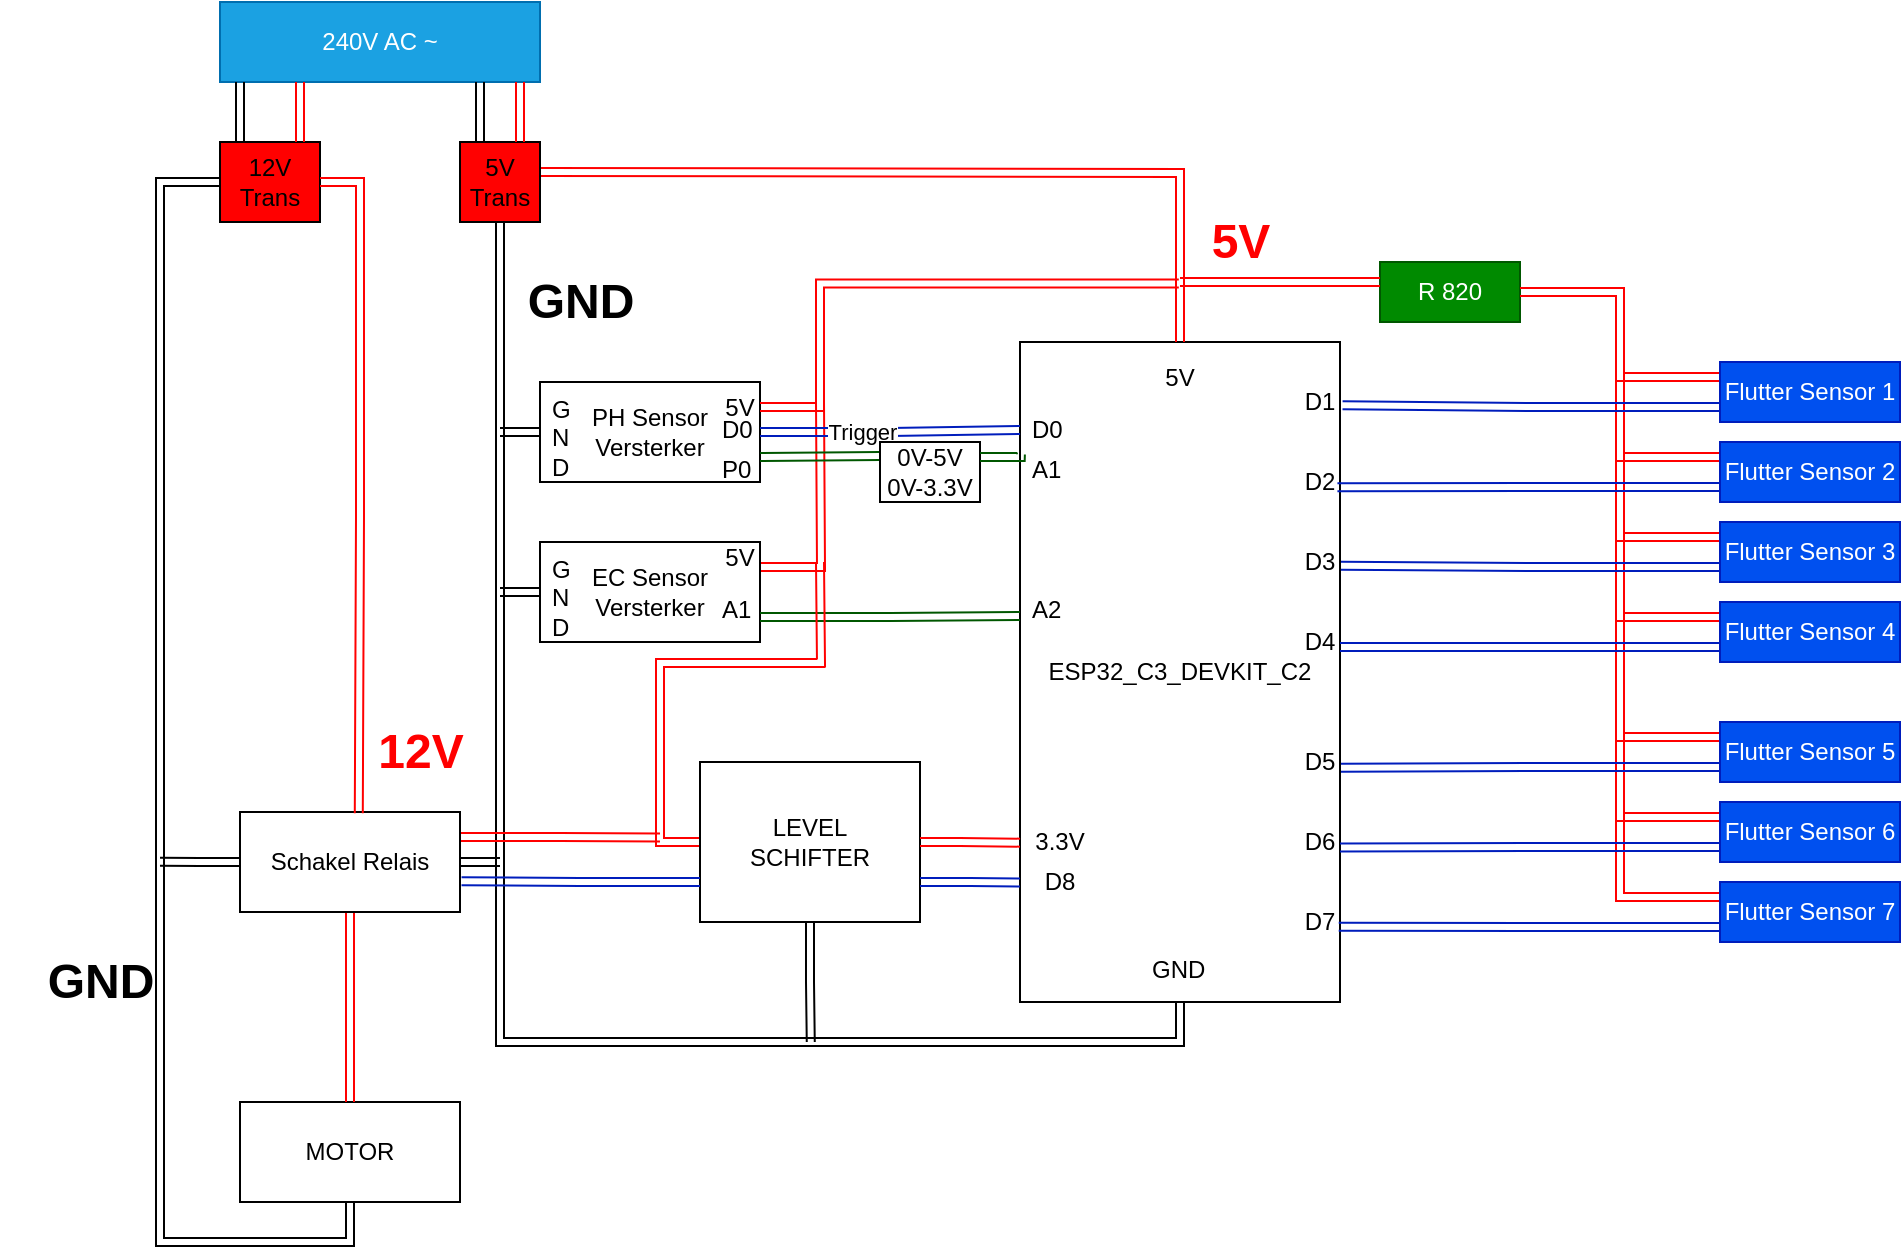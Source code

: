 <mxfile version="24.7.17">
  <diagram name="Pagina-1" id="FTkDus6LmI__mnNcwHTE">
    <mxGraphModel dx="1930" dy="632" grid="1" gridSize="10" guides="1" tooltips="1" connect="1" arrows="1" fold="1" page="1" pageScale="1" pageWidth="827" pageHeight="1169" math="0" shadow="0">
      <root>
        <mxCell id="0" />
        <mxCell id="1" parent="0" />
        <mxCell id="SRVCZ6UlInMh2GYLfJY8-57" style="edgeStyle=orthogonalEdgeStyle;rounded=0;orthogonalLoop=1;jettySize=auto;html=1;exitX=1;exitY=0.5;exitDx=0;exitDy=0;entryX=0;entryY=0.25;entryDx=0;entryDy=0;shape=link;strokeColor=#ff0000;" parent="1" source="SRVCZ6UlInMh2GYLfJY8-30" target="SRVCZ6UlInMh2GYLfJY8-31" edge="1">
          <mxGeometry relative="1" as="geometry" />
        </mxCell>
        <mxCell id="SRVCZ6UlInMh2GYLfJY8-30" value="R 820" style="html=1;whiteSpace=wrap;fillColor=#008a00;strokeColor=#005700;fontColor=#ffffff;" parent="1" vertex="1">
          <mxGeometry x="500" y="140" width="70" height="30" as="geometry" />
        </mxCell>
        <mxCell id="SRVCZ6UlInMh2GYLfJY8-31" value="Flutter Sensor 1" style="html=1;whiteSpace=wrap;fillColor=#0050ef;fontColor=#ffffff;strokeColor=#001DBC;" parent="1" vertex="1">
          <mxGeometry x="670" y="190" width="90" height="30" as="geometry" />
        </mxCell>
        <mxCell id="SRVCZ6UlInMh2GYLfJY8-65" style="edgeStyle=orthogonalEdgeStyle;rounded=0;orthogonalLoop=1;jettySize=auto;html=1;exitX=0;exitY=0.25;exitDx=0;exitDy=0;entryX=1;entryY=0.5;entryDx=0;entryDy=0;shape=link;strokeColor=#ff0000;" parent="1" source="SRVCZ6UlInMh2GYLfJY8-32" target="SRVCZ6UlInMh2GYLfJY8-30" edge="1">
          <mxGeometry relative="1" as="geometry" />
        </mxCell>
        <mxCell id="SRVCZ6UlInMh2GYLfJY8-32" value="Flutter Sensor 2" style="html=1;whiteSpace=wrap;fillColor=#0050ef;fontColor=#ffffff;strokeColor=#001DBC;" parent="1" vertex="1">
          <mxGeometry x="670" y="230" width="90" height="30" as="geometry" />
        </mxCell>
        <mxCell id="SRVCZ6UlInMh2GYLfJY8-60" style="edgeStyle=orthogonalEdgeStyle;rounded=0;orthogonalLoop=1;jettySize=auto;html=1;entryX=1;entryY=0.5;entryDx=0;entryDy=0;shape=link;strokeColor=#ff0000;exitX=0;exitY=0.25;exitDx=0;exitDy=0;" parent="1" source="SRVCZ6UlInMh2GYLfJY8-33" target="SRVCZ6UlInMh2GYLfJY8-30" edge="1">
          <mxGeometry relative="1" as="geometry" />
        </mxCell>
        <mxCell id="SRVCZ6UlInMh2GYLfJY8-33" value="Flutter Sensor 3" style="html=1;whiteSpace=wrap;fillColor=#0050ef;fontColor=#ffffff;strokeColor=#001DBC;" parent="1" vertex="1">
          <mxGeometry x="670" y="270" width="90" height="30" as="geometry" />
        </mxCell>
        <mxCell id="SRVCZ6UlInMh2GYLfJY8-61" style="edgeStyle=orthogonalEdgeStyle;rounded=0;orthogonalLoop=1;jettySize=auto;html=1;entryX=1;entryY=0.5;entryDx=0;entryDy=0;shape=link;strokeColor=#ff0000;exitX=0;exitY=0.25;exitDx=0;exitDy=0;" parent="1" source="SRVCZ6UlInMh2GYLfJY8-34" target="SRVCZ6UlInMh2GYLfJY8-30" edge="1">
          <mxGeometry relative="1" as="geometry" />
        </mxCell>
        <mxCell id="SRVCZ6UlInMh2GYLfJY8-34" value="Flutter Sensor 4" style="html=1;whiteSpace=wrap;fillColor=#0050ef;fontColor=#ffffff;strokeColor=#001DBC;" parent="1" vertex="1">
          <mxGeometry x="670" y="310" width="90" height="30" as="geometry" />
        </mxCell>
        <mxCell id="SRVCZ6UlInMh2GYLfJY8-62" style="edgeStyle=orthogonalEdgeStyle;rounded=0;orthogonalLoop=1;jettySize=auto;html=1;entryX=1;entryY=0.5;entryDx=0;entryDy=0;shape=link;strokeColor=#ff0000;exitX=0;exitY=0.25;exitDx=0;exitDy=0;" parent="1" source="SRVCZ6UlInMh2GYLfJY8-35" target="SRVCZ6UlInMh2GYLfJY8-30" edge="1">
          <mxGeometry relative="1" as="geometry" />
        </mxCell>
        <mxCell id="SRVCZ6UlInMh2GYLfJY8-35" value="Flutter Sensor 5" style="html=1;whiteSpace=wrap;fillColor=#0050ef;fontColor=#ffffff;strokeColor=#001DBC;" parent="1" vertex="1">
          <mxGeometry x="670" y="370" width="90" height="30" as="geometry" />
        </mxCell>
        <mxCell id="SRVCZ6UlInMh2GYLfJY8-63" style="edgeStyle=orthogonalEdgeStyle;rounded=0;orthogonalLoop=1;jettySize=auto;html=1;entryX=1;entryY=0.5;entryDx=0;entryDy=0;shape=link;strokeColor=#ff0000;exitX=0;exitY=0.25;exitDx=0;exitDy=0;" parent="1" source="SRVCZ6UlInMh2GYLfJY8-36" target="SRVCZ6UlInMh2GYLfJY8-30" edge="1">
          <mxGeometry relative="1" as="geometry" />
        </mxCell>
        <mxCell id="SRVCZ6UlInMh2GYLfJY8-36" value="Flutter Sensor 6" style="html=1;whiteSpace=wrap;fillColor=#0050ef;fontColor=#ffffff;strokeColor=#001DBC;" parent="1" vertex="1">
          <mxGeometry x="670" y="410" width="90" height="30" as="geometry" />
        </mxCell>
        <mxCell id="SRVCZ6UlInMh2GYLfJY8-64" style="edgeStyle=orthogonalEdgeStyle;rounded=0;orthogonalLoop=1;jettySize=auto;html=1;entryX=1;entryY=0.5;entryDx=0;entryDy=0;shape=link;strokeColor=#ff0000;exitX=0;exitY=0.25;exitDx=0;exitDy=0;" parent="1" source="SRVCZ6UlInMh2GYLfJY8-37" target="SRVCZ6UlInMh2GYLfJY8-30" edge="1">
          <mxGeometry relative="1" as="geometry" />
        </mxCell>
        <mxCell id="SRVCZ6UlInMh2GYLfJY8-37" value="Flutter Sensor 7" style="html=1;whiteSpace=wrap;fillColor=#0050ef;fontColor=#ffffff;strokeColor=#001DBC;" parent="1" vertex="1">
          <mxGeometry x="670" y="450" width="90" height="30" as="geometry" />
        </mxCell>
        <mxCell id="SRVCZ6UlInMh2GYLfJY8-38" value="ESP32_C3_DEVKIT_C2" style="html=1;whiteSpace=wrap;" parent="1" vertex="1">
          <mxGeometry x="320" y="180" width="160" height="330" as="geometry" />
        </mxCell>
        <mxCell id="SRVCZ6UlInMh2GYLfJY8-52" value="" style="edgeStyle=orthogonalEdgeStyle;rounded=0;orthogonalLoop=1;jettySize=auto;exitX=1;exitY=0.25;exitDx=0;exitDy=0;strokeColor=#ff0000;html=1;shape=link;entryX=0.5;entryY=0;entryDx=0;entryDy=0;" parent="1" edge="1" target="SRVCZ6UlInMh2GYLfJY8-38">
          <mxGeometry relative="1" as="geometry">
            <mxPoint x="80" y="95" as="sourcePoint" />
            <mxPoint x="400" y="215" as="targetPoint" />
          </mxGeometry>
        </mxCell>
        <mxCell id="SRVCZ6UlInMh2GYLfJY8-93" style="edgeStyle=orthogonalEdgeStyle;rounded=0;orthogonalLoop=1;jettySize=auto;html=1;exitX=0.5;exitY=1;exitDx=0;exitDy=0;entryX=0.5;entryY=1;entryDx=0;entryDy=0;shape=link;" parent="1" source="SRVCZ6UlInMh2GYLfJY8-45" target="SRVCZ6UlInMh2GYLfJY8-38" edge="1">
          <mxGeometry relative="1" as="geometry" />
        </mxCell>
        <mxCell id="SRVCZ6UlInMh2GYLfJY8-45" value="5V&lt;div&gt;Trans&lt;/div&gt;" style="html=1;whiteSpace=wrap;fillColor=#ff0101;" parent="1" vertex="1">
          <mxGeometry x="40" y="80" width="40" height="40" as="geometry" />
        </mxCell>
        <mxCell id="SRVCZ6UlInMh2GYLfJY8-48" value="12V&lt;div&gt;Trans&lt;/div&gt;" style="html=1;whiteSpace=wrap;fillColor=#ff0000;" parent="1" vertex="1">
          <mxGeometry x="-80" y="80" width="50" height="40" as="geometry" />
        </mxCell>
        <mxCell id="SRVCZ6UlInMh2GYLfJY8-49" value="5V&lt;div&gt;&lt;br&gt;&lt;/div&gt;" style="text;html=1;align=center;verticalAlign=middle;whiteSpace=wrap;rounded=0;" parent="1" vertex="1">
          <mxGeometry x="370" y="190" width="60" height="30" as="geometry" />
        </mxCell>
        <mxCell id="SRVCZ6UlInMh2GYLfJY8-54" value="&lt;font color=&quot;#ff0000&quot;&gt;5V&lt;/font&gt;" style="text;strokeColor=none;fillColor=none;html=1;fontSize=24;fontStyle=1;verticalAlign=middle;align=center;" parent="1" vertex="1">
          <mxGeometry x="380" y="110" width="100" height="40" as="geometry" />
        </mxCell>
        <mxCell id="SRVCZ6UlInMh2GYLfJY8-56" value="" style="endArrow=classic;html=1;rounded=0;entryX=0;entryY=0.333;entryDx=0;entryDy=0;entryPerimeter=0;fontColor=#ff0000;strokeColor=#ff0000;shape=link;" parent="1" target="SRVCZ6UlInMh2GYLfJY8-30" edge="1">
          <mxGeometry width="50" height="50" relative="1" as="geometry">
            <mxPoint x="400" y="150" as="sourcePoint" />
            <mxPoint x="420" y="90" as="targetPoint" />
            <Array as="points">
              <mxPoint x="400" y="150" />
            </Array>
          </mxGeometry>
        </mxCell>
        <mxCell id="SRVCZ6UlInMh2GYLfJY8-67" style="edgeStyle=orthogonalEdgeStyle;rounded=0;orthogonalLoop=1;jettySize=auto;html=1;exitX=0;exitY=0.75;exitDx=0;exitDy=0;entryX=1.008;entryY=0.096;entryDx=0;entryDy=0;entryPerimeter=0;shape=link;fillColor=#0050ef;strokeColor=#001DBC;" parent="1" source="SRVCZ6UlInMh2GYLfJY8-31" target="SRVCZ6UlInMh2GYLfJY8-38" edge="1">
          <mxGeometry relative="1" as="geometry" />
        </mxCell>
        <mxCell id="SRVCZ6UlInMh2GYLfJY8-69" style="edgeStyle=orthogonalEdgeStyle;rounded=0;orthogonalLoop=1;jettySize=auto;html=1;exitX=0;exitY=0.75;exitDx=0;exitDy=0;entryX=1.003;entryY=0.339;entryDx=0;entryDy=0;entryPerimeter=0;shape=link;fillColor=#0050ef;strokeColor=#001DBC;" parent="1" source="SRVCZ6UlInMh2GYLfJY8-33" target="SRVCZ6UlInMh2GYLfJY8-38" edge="1">
          <mxGeometry relative="1" as="geometry" />
        </mxCell>
        <mxCell id="SRVCZ6UlInMh2GYLfJY8-70" style="edgeStyle=orthogonalEdgeStyle;rounded=0;orthogonalLoop=1;jettySize=auto;html=1;exitX=0;exitY=0.75;exitDx=0;exitDy=0;shape=link;fillColor=#0050ef;strokeColor=#001DBC;" parent="1" source="SRVCZ6UlInMh2GYLfJY8-34" target="SRVCZ6UlInMh2GYLfJY8-38" edge="1">
          <mxGeometry relative="1" as="geometry">
            <Array as="points">
              <mxPoint x="530" y="332" />
              <mxPoint x="530" y="332" />
            </Array>
          </mxGeometry>
        </mxCell>
        <mxCell id="SRVCZ6UlInMh2GYLfJY8-71" style="edgeStyle=orthogonalEdgeStyle;rounded=0;orthogonalLoop=1;jettySize=auto;html=1;exitX=0;exitY=0.75;exitDx=0;exitDy=0;entryX=1.003;entryY=0.645;entryDx=0;entryDy=0;entryPerimeter=0;shape=link;fillColor=#0050ef;strokeColor=#001DBC;" parent="1" source="SRVCZ6UlInMh2GYLfJY8-35" target="SRVCZ6UlInMh2GYLfJY8-38" edge="1">
          <mxGeometry relative="1" as="geometry" />
        </mxCell>
        <mxCell id="SRVCZ6UlInMh2GYLfJY8-72" style="edgeStyle=orthogonalEdgeStyle;rounded=0;orthogonalLoop=1;jettySize=auto;html=1;exitX=0;exitY=0.75;exitDx=0;exitDy=0;entryX=1;entryY=0.766;entryDx=0;entryDy=0;entryPerimeter=0;shape=link;fillColor=#0050ef;strokeColor=#001DBC;" parent="1" source="SRVCZ6UlInMh2GYLfJY8-36" target="SRVCZ6UlInMh2GYLfJY8-38" edge="1">
          <mxGeometry relative="1" as="geometry" />
        </mxCell>
        <mxCell id="SRVCZ6UlInMh2GYLfJY8-75" style="edgeStyle=orthogonalEdgeStyle;rounded=0;orthogonalLoop=1;jettySize=auto;html=1;exitX=0;exitY=0.75;exitDx=0;exitDy=0;entryX=0.992;entryY=0.22;entryDx=0;entryDy=0;entryPerimeter=0;shape=link;fillColor=#0050ef;strokeColor=#001DBC;" parent="1" source="SRVCZ6UlInMh2GYLfJY8-32" target="SRVCZ6UlInMh2GYLfJY8-38" edge="1">
          <mxGeometry relative="1" as="geometry" />
        </mxCell>
        <mxCell id="SRVCZ6UlInMh2GYLfJY8-77" style="edgeStyle=orthogonalEdgeStyle;rounded=0;orthogonalLoop=1;jettySize=auto;html=1;exitX=0;exitY=0.75;exitDx=0;exitDy=0;entryX=0.996;entryY=0.886;entryDx=0;entryDy=0;entryPerimeter=0;shape=link;fillColor=#0050ef;strokeColor=#001DBC;" parent="1" source="SRVCZ6UlInMh2GYLfJY8-37" target="SRVCZ6UlInMh2GYLfJY8-38" edge="1">
          <mxGeometry relative="1" as="geometry" />
        </mxCell>
        <mxCell id="SRVCZ6UlInMh2GYLfJY8-78" value="D1" style="text;html=1;align=center;verticalAlign=middle;whiteSpace=wrap;rounded=0;" parent="1" vertex="1">
          <mxGeometry x="450" y="200" width="40" height="20" as="geometry" />
        </mxCell>
        <mxCell id="SRVCZ6UlInMh2GYLfJY8-79" value="D2" style="text;html=1;align=center;verticalAlign=middle;whiteSpace=wrap;rounded=0;" parent="1" vertex="1">
          <mxGeometry x="450" y="240" width="40" height="20" as="geometry" />
        </mxCell>
        <mxCell id="SRVCZ6UlInMh2GYLfJY8-80" value="D3" style="text;html=1;align=center;verticalAlign=middle;whiteSpace=wrap;rounded=0;" parent="1" vertex="1">
          <mxGeometry x="450" y="280" width="40" height="20" as="geometry" />
        </mxCell>
        <mxCell id="SRVCZ6UlInMh2GYLfJY8-81" value="D4" style="text;html=1;align=center;verticalAlign=middle;whiteSpace=wrap;rounded=0;" parent="1" vertex="1">
          <mxGeometry x="450" y="320" width="40" height="20" as="geometry" />
        </mxCell>
        <mxCell id="SRVCZ6UlInMh2GYLfJY8-82" value="D5" style="text;html=1;align=center;verticalAlign=middle;whiteSpace=wrap;rounded=0;" parent="1" vertex="1">
          <mxGeometry x="450" y="380" width="40" height="20" as="geometry" />
        </mxCell>
        <mxCell id="SRVCZ6UlInMh2GYLfJY8-83" value="D6" style="text;html=1;align=center;verticalAlign=middle;whiteSpace=wrap;rounded=0;" parent="1" vertex="1">
          <mxGeometry x="450" y="420" width="40" height="20" as="geometry" />
        </mxCell>
        <mxCell id="SRVCZ6UlInMh2GYLfJY8-84" value="D7" style="text;html=1;align=center;verticalAlign=middle;whiteSpace=wrap;rounded=0;" parent="1" vertex="1">
          <mxGeometry x="450" y="460" width="40" height="20" as="geometry" />
        </mxCell>
        <mxCell id="SRVCZ6UlInMh2GYLfJY8-99" style="edgeStyle=orthogonalEdgeStyle;rounded=0;orthogonalLoop=1;jettySize=auto;html=1;exitX=0;exitY=0.5;exitDx=0;exitDy=0;shape=link;" parent="1" source="SRVCZ6UlInMh2GYLfJY8-87" edge="1">
          <mxGeometry relative="1" as="geometry">
            <mxPoint x="60" y="225.241" as="targetPoint" />
          </mxGeometry>
        </mxCell>
        <mxCell id="SRVCZ6UlInMh2GYLfJY8-87" value="PH Sensor Versterker" style="html=1;whiteSpace=wrap;" parent="1" vertex="1">
          <mxGeometry x="80" y="200" width="110" height="50" as="geometry" />
        </mxCell>
        <mxCell id="SRVCZ6UlInMh2GYLfJY8-92" style="edgeStyle=orthogonalEdgeStyle;rounded=0;orthogonalLoop=1;jettySize=auto;html=1;exitX=1;exitY=0.25;exitDx=0;exitDy=0;shape=link;strokeColor=#ff0000;" parent="1" source="SRVCZ6UlInMh2GYLfJY8-88" edge="1">
          <mxGeometry relative="1" as="geometry">
            <mxPoint x="220" y="210" as="targetPoint" />
          </mxGeometry>
        </mxCell>
        <mxCell id="SRVCZ6UlInMh2GYLfJY8-100" style="edgeStyle=orthogonalEdgeStyle;rounded=0;orthogonalLoop=1;jettySize=auto;html=1;exitX=0;exitY=0.5;exitDx=0;exitDy=0;shape=link;" parent="1" source="SRVCZ6UlInMh2GYLfJY8-88" edge="1">
          <mxGeometry relative="1" as="geometry">
            <mxPoint x="60" y="305.241" as="targetPoint" />
          </mxGeometry>
        </mxCell>
        <mxCell id="SRVCZ6UlInMh2GYLfJY8-88" value="EC Sensor Versterker" style="html=1;whiteSpace=wrap;" parent="1" vertex="1">
          <mxGeometry x="80" y="280" width="110" height="50" as="geometry" />
        </mxCell>
        <mxCell id="SRVCZ6UlInMh2GYLfJY8-91" style="edgeStyle=orthogonalEdgeStyle;rounded=0;orthogonalLoop=1;jettySize=auto;html=1;exitX=1;exitY=0.25;exitDx=0;exitDy=0;entryX=0.194;entryY=1.019;entryDx=0;entryDy=0;entryPerimeter=0;shape=link;strokeColor=#ff0000;" parent="1" source="SRVCZ6UlInMh2GYLfJY8-87" target="SRVCZ6UlInMh2GYLfJY8-54" edge="1">
          <mxGeometry relative="1" as="geometry">
            <Array as="points">
              <mxPoint x="220" y="213" />
              <mxPoint x="220" y="151" />
            </Array>
          </mxGeometry>
        </mxCell>
        <mxCell id="SRVCZ6UlInMh2GYLfJY8-95" value="GND" style="text;strokeColor=none;fillColor=none;html=1;fontSize=24;fontStyle=1;verticalAlign=middle;align=center;" parent="1" vertex="1">
          <mxGeometry x="50" y="140" width="100" height="40" as="geometry" />
        </mxCell>
        <mxCell id="SRVCZ6UlInMh2GYLfJY8-98" value="GND" style="text;strokeColor=none;fillColor=none;spacingLeft=4;spacingRight=4;overflow=hidden;rotatable=0;points=[[0,0.5],[1,0.5]];portConstraint=eastwest;fontSize=12;whiteSpace=wrap;html=1;" parent="1" vertex="1">
          <mxGeometry x="380" y="480" width="40" height="30" as="geometry" />
        </mxCell>
        <mxCell id="SRVCZ6UlInMh2GYLfJY8-101" style="edgeStyle=orthogonalEdgeStyle;rounded=0;orthogonalLoop=1;jettySize=auto;html=1;exitX=1;exitY=0.75;exitDx=0;exitDy=0;entryX=0;entryY=0.415;entryDx=0;entryDy=0;entryPerimeter=0;shape=link;fillColor=#008a00;strokeColor=#005700;" parent="1" source="SRVCZ6UlInMh2GYLfJY8-88" target="SRVCZ6UlInMh2GYLfJY8-38" edge="1">
          <mxGeometry relative="1" as="geometry">
            <Array as="points">
              <mxPoint x="255" y="318" />
            </Array>
          </mxGeometry>
        </mxCell>
        <mxCell id="SRVCZ6UlInMh2GYLfJY8-103" value="A2" style="text;strokeColor=none;fillColor=none;spacingLeft=4;spacingRight=4;overflow=hidden;rotatable=0;points=[[0,0.5],[1,0.5]];portConstraint=eastwest;fontSize=12;whiteSpace=wrap;html=1;" parent="1" vertex="1">
          <mxGeometry x="320" y="300" width="40" height="30" as="geometry" />
        </mxCell>
        <mxCell id="SRVCZ6UlInMh2GYLfJY8-104" value="A1" style="text;strokeColor=none;fillColor=none;spacingLeft=4;spacingRight=4;overflow=hidden;rotatable=0;points=[[0,0.5],[1,0.5]];portConstraint=eastwest;fontSize=12;whiteSpace=wrap;html=1;" parent="1" vertex="1">
          <mxGeometry x="165" y="300" width="40" height="30" as="geometry" />
        </mxCell>
        <mxCell id="SRVCZ6UlInMh2GYLfJY8-105" style="edgeStyle=orthogonalEdgeStyle;rounded=0;orthogonalLoop=1;jettySize=auto;html=1;exitX=1;exitY=0.5;exitDx=0;exitDy=0;shape=link;fillColor=#0050ef;strokeColor=#001DBC;" parent="1" source="SRVCZ6UlInMh2GYLfJY8-87" edge="1">
          <mxGeometry relative="1" as="geometry">
            <mxPoint x="320" y="224" as="targetPoint" />
          </mxGeometry>
        </mxCell>
        <mxCell id="SRVCZ6UlInMh2GYLfJY8-122" value="Trigger" style="edgeLabel;html=1;align=center;verticalAlign=middle;resizable=0;points=[];" parent="SRVCZ6UlInMh2GYLfJY8-105" vertex="1" connectable="0">
          <mxGeometry x="-0.121" y="-1" relative="1" as="geometry">
            <mxPoint x="-7" y="-1" as="offset" />
          </mxGeometry>
        </mxCell>
        <mxCell id="SRVCZ6UlInMh2GYLfJY8-106" style="edgeStyle=orthogonalEdgeStyle;rounded=0;orthogonalLoop=1;jettySize=auto;html=1;exitX=1;exitY=0.75;exitDx=0;exitDy=0;fillColor=#008a00;strokeColor=#005700;shape=link;" parent="1" source="SRVCZ6UlInMh2GYLfJY8-87" edge="1">
          <mxGeometry relative="1" as="geometry">
            <mxPoint x="250" y="237" as="targetPoint" />
          </mxGeometry>
        </mxCell>
        <mxCell id="SRVCZ6UlInMh2GYLfJY8-107" value="D0" style="text;strokeColor=none;fillColor=none;spacingLeft=4;spacingRight=4;overflow=hidden;rotatable=0;points=[[0,0.5],[1,0.5]];portConstraint=eastwest;fontSize=12;whiteSpace=wrap;html=1;" parent="1" vertex="1">
          <mxGeometry x="320" y="210" width="40" height="30" as="geometry" />
        </mxCell>
        <mxCell id="SRVCZ6UlInMh2GYLfJY8-108" value="A1" style="text;strokeColor=none;fillColor=none;spacingLeft=4;spacingRight=4;overflow=hidden;rotatable=0;points=[[0,0.5],[1,0.5]];portConstraint=eastwest;fontSize=12;whiteSpace=wrap;html=1;" parent="1" vertex="1">
          <mxGeometry x="320" y="230" width="40" height="30" as="geometry" />
        </mxCell>
        <mxCell id="SRVCZ6UlInMh2GYLfJY8-109" value="0V-5V&lt;div&gt;0V-3.3V&lt;/div&gt;" style="html=1;whiteSpace=wrap;" parent="1" vertex="1">
          <mxGeometry x="250" y="230" width="50" height="30" as="geometry" />
        </mxCell>
        <mxCell id="SRVCZ6UlInMh2GYLfJY8-110" style="edgeStyle=orthogonalEdgeStyle;rounded=0;orthogonalLoop=1;jettySize=auto;html=1;exitX=1;exitY=0.25;exitDx=0;exitDy=0;entryX=0.011;entryY=0.205;entryDx=0;entryDy=0;entryPerimeter=0;shape=link;fillColor=#008a00;strokeColor=#005700;" parent="1" source="SRVCZ6UlInMh2GYLfJY8-109" target="SRVCZ6UlInMh2GYLfJY8-108" edge="1">
          <mxGeometry relative="1" as="geometry" />
        </mxCell>
        <mxCell id="SRVCZ6UlInMh2GYLfJY8-114" value="5V&lt;div&gt;&lt;br&gt;&lt;/div&gt;" style="text;html=1;align=center;verticalAlign=middle;whiteSpace=wrap;rounded=0;" parent="1" vertex="1">
          <mxGeometry x="165" y="220" width="30" as="geometry" />
        </mxCell>
        <mxCell id="SRVCZ6UlInMh2GYLfJY8-115" style="edgeStyle=orthogonalEdgeStyle;rounded=0;orthogonalLoop=1;jettySize=auto;html=1;entryX=0;entryY=0;entryDx=0;entryDy=0;" parent="1" source="SRVCZ6UlInMh2GYLfJY8-114" target="SRVCZ6UlInMh2GYLfJY8-114" edge="1">
          <mxGeometry relative="1" as="geometry" />
        </mxCell>
        <mxCell id="SRVCZ6UlInMh2GYLfJY8-116" value="5V&lt;div&gt;&lt;br&gt;&lt;/div&gt;" style="text;html=1;align=center;verticalAlign=middle;whiteSpace=wrap;rounded=0;" parent="1" vertex="1">
          <mxGeometry x="170" y="290" width="20" height="10" as="geometry" />
        </mxCell>
        <mxCell id="SRVCZ6UlInMh2GYLfJY8-119" value="G&lt;div&gt;N&lt;/div&gt;&lt;div&gt;D&lt;/div&gt;" style="text;strokeColor=none;fillColor=none;spacingLeft=4;spacingRight=4;overflow=hidden;rotatable=0;points=[[0,0.5],[1,0.5]];portConstraint=eastwest;fontSize=12;whiteSpace=wrap;html=1;" parent="1" vertex="1">
          <mxGeometry x="80" y="280" width="40" height="50" as="geometry" />
        </mxCell>
        <mxCell id="SRVCZ6UlInMh2GYLfJY8-120" value="G&lt;div&gt;N&lt;/div&gt;&lt;div&gt;D&lt;/div&gt;" style="text;strokeColor=none;fillColor=none;spacingLeft=4;spacingRight=4;overflow=hidden;rotatable=0;points=[[0,0.5],[1,0.5]];portConstraint=eastwest;fontSize=12;whiteSpace=wrap;html=1;" parent="1" vertex="1">
          <mxGeometry x="80" y="200" width="40" height="50" as="geometry" />
        </mxCell>
        <mxCell id="SRVCZ6UlInMh2GYLfJY8-121" value="D0" style="text;strokeColor=none;fillColor=none;spacingLeft=4;spacingRight=4;overflow=hidden;rotatable=0;points=[[0,0.5],[1,0.5]];portConstraint=eastwest;fontSize=12;whiteSpace=wrap;html=1;" parent="1" vertex="1">
          <mxGeometry x="165" y="210" width="40" height="30" as="geometry" />
        </mxCell>
        <mxCell id="SRVCZ6UlInMh2GYLfJY8-123" value="P0" style="text;strokeColor=none;fillColor=none;spacingLeft=4;spacingRight=4;overflow=hidden;rotatable=0;points=[[0,0.5],[1,0.5]];portConstraint=eastwest;fontSize=12;whiteSpace=wrap;html=1;" parent="1" vertex="1">
          <mxGeometry x="165" y="230" width="40" height="30" as="geometry" />
        </mxCell>
        <mxCell id="SRVCZ6UlInMh2GYLfJY8-124" value="MOTOR" style="html=1;whiteSpace=wrap;" parent="1" vertex="1">
          <mxGeometry x="-70" y="560" width="110" height="50" as="geometry" />
        </mxCell>
        <mxCell id="SRVCZ6UlInMh2GYLfJY8-128" style="edgeStyle=orthogonalEdgeStyle;rounded=0;orthogonalLoop=1;jettySize=auto;html=1;exitX=0;exitY=0.5;exitDx=0;exitDy=0;shape=link;strokeColor=#ff0000;" parent="1" source="SRVCZ6UlInMh2GYLfJY8-126" edge="1">
          <mxGeometry relative="1" as="geometry">
            <mxPoint x="220" y="290" as="targetPoint" />
          </mxGeometry>
        </mxCell>
        <mxCell id="SRVCZ6UlInMh2GYLfJY8-143" style="edgeStyle=orthogonalEdgeStyle;rounded=0;orthogonalLoop=1;jettySize=auto;html=1;exitX=0.5;exitY=1;exitDx=0;exitDy=0;shape=link;" parent="1" source="SRVCZ6UlInMh2GYLfJY8-126" edge="1">
          <mxGeometry relative="1" as="geometry">
            <mxPoint x="215.385" y="530" as="targetPoint" />
          </mxGeometry>
        </mxCell>
        <mxCell id="SRVCZ6UlInMh2GYLfJY8-126" value="LEVEL&lt;div&gt;SCHIFTER&lt;/div&gt;" style="html=1;whiteSpace=wrap;" parent="1" vertex="1">
          <mxGeometry x="160" y="390" width="110" height="80" as="geometry" />
        </mxCell>
        <mxCell id="SRVCZ6UlInMh2GYLfJY8-127" value="&lt;div&gt;3.3V&lt;span style=&quot;color: rgba(0, 0, 0, 0); font-family: monospace; font-size: 0px; text-align: start; text-wrap: nowrap; background-color: initial;&quot;&gt;%3CmxGraphModel%3E%3Croot%3E%3CmxCell%20id%3D%220%22%2F%3E%3CmxCell%20id%3D%221%22%20parent%3D%220%22%2F%3E%3CmxCell%20id%3D%222%22%20value%3D%225V%26lt%3Bdiv%26gt%3B%26lt%3Bbr%26gt%3B%26lt%3B%2Fdiv%26gt%3B%22%20style%3D%22text%3Bhtml%3D1%3Balign%3Dcenter%3BverticalAlign%3Dmiddle%3BwhiteSpace%3Dwrap%3Brounded%3D0%3B%22%20vertex%3D%221%22%20parent%3D%221%22%3E%3CmxGeometry%20x%3D%22370%22%20y%3D%22190%22%20width%3D%2260%22%20height%3D%2230%22%20as%3D%22geometry%22%2F%3E%3C%2FmxCell%3E%3C%2Froot%3E%3C%2FmxGraphModel%3E&lt;/span&gt;&lt;/div&gt;" style="text;html=1;align=center;verticalAlign=middle;whiteSpace=wrap;rounded=0;" parent="1" vertex="1">
          <mxGeometry x="310" y="415" width="60" height="30" as="geometry" />
        </mxCell>
        <mxCell id="SRVCZ6UlInMh2GYLfJY8-129" style="edgeStyle=orthogonalEdgeStyle;rounded=0;orthogonalLoop=1;jettySize=auto;html=1;exitX=1;exitY=0.5;exitDx=0;exitDy=0;entryX=0.167;entryY=0.511;entryDx=0;entryDy=0;entryPerimeter=0;shape=link;strokeColor=#ff0000;" parent="1" source="SRVCZ6UlInMh2GYLfJY8-126" target="SRVCZ6UlInMh2GYLfJY8-127" edge="1">
          <mxGeometry relative="1" as="geometry" />
        </mxCell>
        <mxCell id="SRVCZ6UlInMh2GYLfJY8-130" style="edgeStyle=orthogonalEdgeStyle;rounded=0;orthogonalLoop=1;jettySize=auto;html=1;exitX=1;exitY=0.75;exitDx=0;exitDy=0;entryX=0;entryY=0.819;entryDx=0;entryDy=0;entryPerimeter=0;shape=link;fillColor=#0050ef;strokeColor=#001DBC;" parent="1" source="SRVCZ6UlInMh2GYLfJY8-126" target="SRVCZ6UlInMh2GYLfJY8-38" edge="1">
          <mxGeometry relative="1" as="geometry" />
        </mxCell>
        <mxCell id="SRVCZ6UlInMh2GYLfJY8-131" value="D8" style="text;html=1;align=center;verticalAlign=middle;whiteSpace=wrap;rounded=0;" parent="1" vertex="1">
          <mxGeometry x="320" y="440" width="40" height="20" as="geometry" />
        </mxCell>
        <mxCell id="SRVCZ6UlInMh2GYLfJY8-135" style="edgeStyle=orthogonalEdgeStyle;rounded=0;orthogonalLoop=1;jettySize=auto;html=1;exitX=1;exitY=0.25;exitDx=0;exitDy=0;shape=link;strokeColor=#ff0000;" parent="1" source="SRVCZ6UlInMh2GYLfJY8-133" edge="1">
          <mxGeometry relative="1" as="geometry">
            <mxPoint x="140.0" y="427.758" as="targetPoint" />
          </mxGeometry>
        </mxCell>
        <mxCell id="SRVCZ6UlInMh2GYLfJY8-136" style="edgeStyle=orthogonalEdgeStyle;rounded=0;orthogonalLoop=1;jettySize=auto;html=1;exitX=1;exitY=0.5;exitDx=0;exitDy=0;shape=link;" parent="1" source="SRVCZ6UlInMh2GYLfJY8-133" edge="1">
          <mxGeometry relative="1" as="geometry">
            <mxPoint x="60.0" y="439.879" as="targetPoint" />
          </mxGeometry>
        </mxCell>
        <mxCell id="SRVCZ6UlInMh2GYLfJY8-139" style="edgeStyle=orthogonalEdgeStyle;rounded=0;orthogonalLoop=1;jettySize=auto;html=1;exitX=0;exitY=0.5;exitDx=0;exitDy=0;shape=link;" parent="1" source="SRVCZ6UlInMh2GYLfJY8-133" edge="1">
          <mxGeometry relative="1" as="geometry">
            <mxPoint x="-110.0" y="439.879" as="targetPoint" />
          </mxGeometry>
        </mxCell>
        <mxCell id="SRVCZ6UlInMh2GYLfJY8-140" style="edgeStyle=orthogonalEdgeStyle;rounded=0;orthogonalLoop=1;jettySize=auto;html=1;exitX=0.5;exitY=1;exitDx=0;exitDy=0;entryX=0.5;entryY=0;entryDx=0;entryDy=0;shape=link;strokeColor=#ff0000;" parent="1" source="SRVCZ6UlInMh2GYLfJY8-133" target="SRVCZ6UlInMh2GYLfJY8-124" edge="1">
          <mxGeometry relative="1" as="geometry" />
        </mxCell>
        <mxCell id="SRVCZ6UlInMh2GYLfJY8-133" value="Schakel Relais" style="html=1;whiteSpace=wrap;" parent="1" vertex="1">
          <mxGeometry x="-70" y="415" width="110" height="50" as="geometry" />
        </mxCell>
        <mxCell id="SRVCZ6UlInMh2GYLfJY8-134" style="edgeStyle=orthogonalEdgeStyle;rounded=0;orthogonalLoop=1;jettySize=auto;html=1;exitX=0;exitY=0.75;exitDx=0;exitDy=0;entryX=1.007;entryY=0.693;entryDx=0;entryDy=0;entryPerimeter=0;shape=link;strokeColor=#001DBC;fillColor=#0050ef;" parent="1" source="SRVCZ6UlInMh2GYLfJY8-126" target="SRVCZ6UlInMh2GYLfJY8-133" edge="1">
          <mxGeometry relative="1" as="geometry" />
        </mxCell>
        <mxCell id="SRVCZ6UlInMh2GYLfJY8-137" style="edgeStyle=orthogonalEdgeStyle;rounded=0;orthogonalLoop=1;jettySize=auto;html=1;exitX=1;exitY=0.5;exitDx=0;exitDy=0;entryX=0.54;entryY=0.013;entryDx=0;entryDy=0;entryPerimeter=0;shape=link;strokeColor=#ff0000;" parent="1" source="SRVCZ6UlInMh2GYLfJY8-48" target="SRVCZ6UlInMh2GYLfJY8-133" edge="1">
          <mxGeometry relative="1" as="geometry" />
        </mxCell>
        <mxCell id="SRVCZ6UlInMh2GYLfJY8-141" value="GND" style="text;strokeColor=none;fillColor=none;html=1;fontSize=24;fontStyle=1;verticalAlign=middle;align=center;" parent="1" vertex="1">
          <mxGeometry x="-190" y="480" width="100" height="40" as="geometry" />
        </mxCell>
        <mxCell id="SRVCZ6UlInMh2GYLfJY8-142" value="&lt;font color=&quot;#ff0000&quot;&gt;12V&lt;/font&gt;" style="text;strokeColor=none;fillColor=none;html=1;fontSize=24;fontStyle=1;verticalAlign=middle;align=center;" parent="1" vertex="1">
          <mxGeometry x="-30" y="365" width="100" height="40" as="geometry" />
        </mxCell>
        <mxCell id="RLYcNtaCoqPoEK_IuRuL-2" value="240V AC ~" style="html=1;whiteSpace=wrap;fillColor=#1ba1e2;strokeColor=#006EAF;fontColor=#ffffff;" vertex="1" parent="1">
          <mxGeometry x="-80" y="10" width="160" height="40" as="geometry" />
        </mxCell>
        <mxCell id="RLYcNtaCoqPoEK_IuRuL-3" style="edgeStyle=orthogonalEdgeStyle;rounded=0;orthogonalLoop=1;jettySize=auto;html=1;entryX=0.5;entryY=1;entryDx=0;entryDy=0;shape=link;" edge="1" parent="1">
          <mxGeometry relative="1" as="geometry">
            <Array as="points">
              <mxPoint x="-110" y="100" />
              <mxPoint x="-110" y="630" />
              <mxPoint x="-15" y="630" />
            </Array>
            <mxPoint x="-80" y="100" as="sourcePoint" />
            <mxPoint x="-15" y="610" as="targetPoint" />
          </mxGeometry>
        </mxCell>
        <mxCell id="RLYcNtaCoqPoEK_IuRuL-5" value="" style="shape=link;html=1;rounded=0;fontSize=12;startSize=8;endSize=8;curved=1;" edge="1" parent="1">
          <mxGeometry width="100" relative="1" as="geometry">
            <mxPoint x="-70" y="50" as="sourcePoint" />
            <mxPoint x="-70" y="80" as="targetPoint" />
            <Array as="points">
              <mxPoint x="-70" y="60" />
              <mxPoint x="-70" y="70" />
            </Array>
          </mxGeometry>
        </mxCell>
        <mxCell id="RLYcNtaCoqPoEK_IuRuL-6" value="" style="shape=link;html=1;rounded=0;fontSize=12;startSize=8;endSize=8;curved=1;strokeColor=#ff0000;" edge="1" parent="1">
          <mxGeometry width="100" relative="1" as="geometry">
            <mxPoint x="-40" y="50" as="sourcePoint" />
            <mxPoint x="-40" y="80" as="targetPoint" />
            <Array as="points">
              <mxPoint x="-40" y="60" />
              <mxPoint x="-40" y="70" />
            </Array>
          </mxGeometry>
        </mxCell>
        <mxCell id="RLYcNtaCoqPoEK_IuRuL-7" value="" style="shape=link;html=1;rounded=0;fontSize=12;startSize=8;endSize=8;curved=1;" edge="1" parent="1">
          <mxGeometry width="100" relative="1" as="geometry">
            <mxPoint x="50" y="50" as="sourcePoint" />
            <mxPoint x="50" y="80" as="targetPoint" />
            <Array as="points">
              <mxPoint x="50" y="60" />
              <mxPoint x="50" y="70" />
            </Array>
          </mxGeometry>
        </mxCell>
        <mxCell id="RLYcNtaCoqPoEK_IuRuL-8" value="" style="shape=link;html=1;rounded=0;fontSize=12;startSize=8;endSize=8;curved=1;strokeColor=#ff0000;" edge="1" parent="1">
          <mxGeometry width="100" relative="1" as="geometry">
            <mxPoint x="70" y="50" as="sourcePoint" />
            <mxPoint x="70" y="80" as="targetPoint" />
            <Array as="points">
              <mxPoint x="70" y="60" />
              <mxPoint x="70" y="70" />
            </Array>
          </mxGeometry>
        </mxCell>
      </root>
    </mxGraphModel>
  </diagram>
</mxfile>

